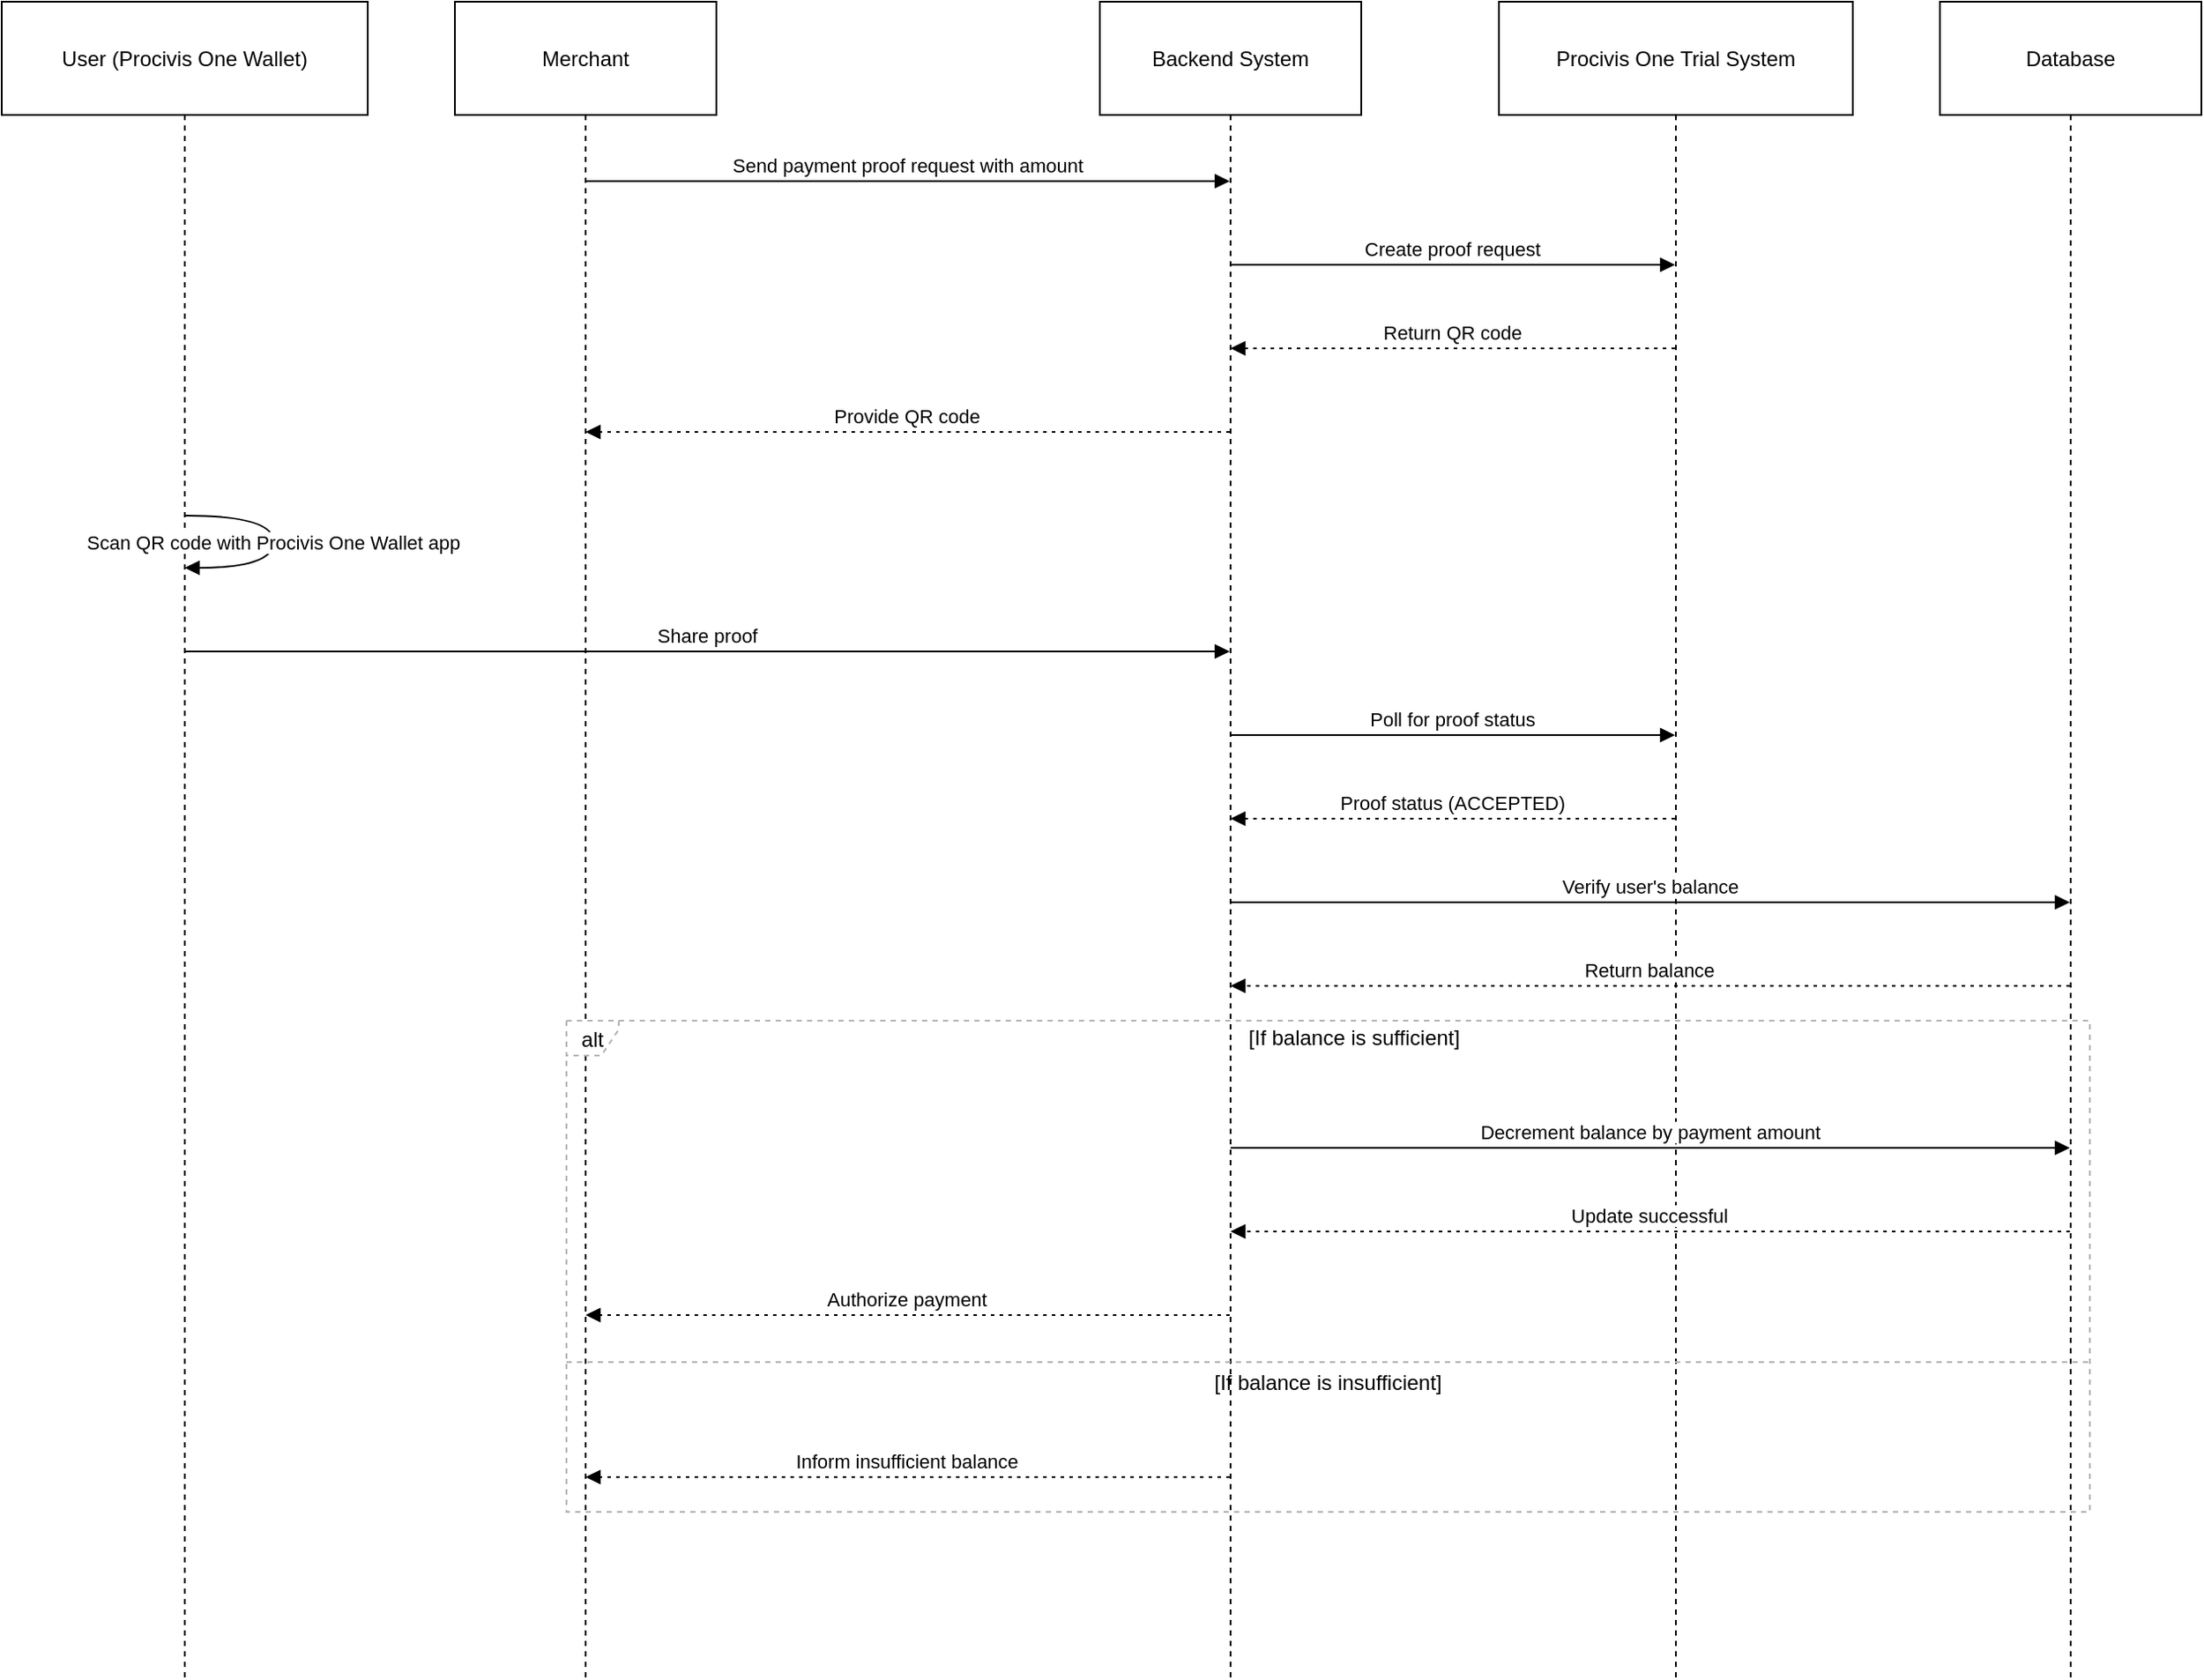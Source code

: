 <mxGraphModel><root><mxCell id="0"/><mxCell id="1" parent="0"/><mxCell id="2" value="User (Procivis One Wallet)" style="shape=umlLifeline;perimeter=lifelinePerimeter;whiteSpace=wrap;container=1;dropTarget=0;collapsible=0;recursiveResize=0;outlineConnect=0;portConstraint=eastwest;newEdgeStyle={&quot;edgeStyle&quot;:&quot;elbowEdgeStyle&quot;,&quot;elbow&quot;:&quot;vertical&quot;,&quot;curved&quot;:0,&quot;rounded&quot;:0};size=65;" vertex="1" parent="1"><mxGeometry width="210" height="962" as="geometry"/></mxCell><mxCell id="3" value="Merchant" style="shape=umlLifeline;perimeter=lifelinePerimeter;whiteSpace=wrap;container=1;dropTarget=0;collapsible=0;recursiveResize=0;outlineConnect=0;portConstraint=eastwest;newEdgeStyle={&quot;edgeStyle&quot;:&quot;elbowEdgeStyle&quot;,&quot;elbow&quot;:&quot;vertical&quot;,&quot;curved&quot;:0,&quot;rounded&quot;:0};size=65;" vertex="1" parent="1"><mxGeometry x="260" width="150" height="962" as="geometry"/></mxCell><mxCell id="4" value="Backend System" style="shape=umlLifeline;perimeter=lifelinePerimeter;whiteSpace=wrap;container=1;dropTarget=0;collapsible=0;recursiveResize=0;outlineConnect=0;portConstraint=eastwest;newEdgeStyle={&quot;edgeStyle&quot;:&quot;elbowEdgeStyle&quot;,&quot;elbow&quot;:&quot;vertical&quot;,&quot;curved&quot;:0,&quot;rounded&quot;:0};size=65;" vertex="1" parent="1"><mxGeometry x="630" width="150" height="962" as="geometry"/></mxCell><mxCell id="5" value="Procivis One Trial System" style="shape=umlLifeline;perimeter=lifelinePerimeter;whiteSpace=wrap;container=1;dropTarget=0;collapsible=0;recursiveResize=0;outlineConnect=0;portConstraint=eastwest;newEdgeStyle={&quot;edgeStyle&quot;:&quot;elbowEdgeStyle&quot;,&quot;elbow&quot;:&quot;vertical&quot;,&quot;curved&quot;:0,&quot;rounded&quot;:0};size=65;" vertex="1" parent="1"><mxGeometry x="859" width="203" height="962" as="geometry"/></mxCell><mxCell id="6" value="Database" style="shape=umlLifeline;perimeter=lifelinePerimeter;whiteSpace=wrap;container=1;dropTarget=0;collapsible=0;recursiveResize=0;outlineConnect=0;portConstraint=eastwest;newEdgeStyle={&quot;edgeStyle&quot;:&quot;elbowEdgeStyle&quot;,&quot;elbow&quot;:&quot;vertical&quot;,&quot;curved&quot;:0,&quot;rounded&quot;:0};size=65;" vertex="1" parent="1"><mxGeometry x="1112" width="150" height="962" as="geometry"/></mxCell><mxCell id="7" value="alt" style="shape=umlFrame;dashed=1;pointerEvents=0;dropTarget=0;strokeColor=#B3B3B3;height=20;width=30" vertex="1" parent="1"><mxGeometry x="324" y="585" width="874" height="282" as="geometry"/></mxCell><mxCell id="8" value="[If balance is sufficient]" style="text;strokeColor=none;fillColor=none;align=center;verticalAlign=middle;whiteSpace=wrap;" vertex="1" parent="7"><mxGeometry x="30" width="844" height="20" as="geometry"/></mxCell><mxCell id="9" value="[If balance is insufficient]" style="shape=line;dashed=1;whiteSpace=wrap;verticalAlign=top;labelPosition=center;verticalLabelPosition=middle;align=center;strokeColor=#B3B3B3;" vertex="1" parent="7"><mxGeometry y="194" width="874" height="4" as="geometry"/></mxCell><mxCell id="10" value="Send payment proof request with amount" style="verticalAlign=bottom;edgeStyle=elbowEdgeStyle;elbow=vertical;curved=0;rounded=0;endArrow=block;" edge="1" parent="1" source="3" target="4"><mxGeometry relative="1" as="geometry"><Array as="points"><mxPoint x="529" y="103"/></Array></mxGeometry></mxCell><mxCell id="11" value="Create proof request" style="verticalAlign=bottom;edgeStyle=elbowEdgeStyle;elbow=vertical;curved=0;rounded=0;endArrow=block;" edge="1" parent="1" source="4" target="5"><mxGeometry relative="1" as="geometry"><Array as="points"><mxPoint x="841" y="151"/></Array></mxGeometry></mxCell><mxCell id="12" value="Return QR code" style="verticalAlign=bottom;edgeStyle=elbowEdgeStyle;elbow=vertical;curved=0;rounded=0;dashed=1;dashPattern=2 3;endArrow=block;" edge="1" parent="1" source="5" target="4"><mxGeometry relative="1" as="geometry"><Array as="points"><mxPoint x="844" y="199"/></Array></mxGeometry></mxCell><mxCell id="13" value="Provide QR code" style="verticalAlign=bottom;edgeStyle=elbowEdgeStyle;elbow=vertical;curved=0;rounded=0;dashed=1;dashPattern=2 3;endArrow=block;" edge="1" parent="1" source="4" target="3"><mxGeometry relative="1" as="geometry"><Array as="points"><mxPoint x="532" y="247"/></Array></mxGeometry></mxCell><mxCell id="14" value="Scan QR code with Procivis One Wallet app" style="curved=1;endArrow=block;" edge="1" parent="1" source="2" target="2"><mxGeometry relative="1" as="geometry"><Array as="points"><mxPoint x="156" y="295"/><mxPoint x="156" y="325"/></Array></mxGeometry></mxCell><mxCell id="15" value="Share proof" style="verticalAlign=bottom;edgeStyle=elbowEdgeStyle;elbow=vertical;curved=0;rounded=0;endArrow=block;" edge="1" parent="1" source="2" target="4"><mxGeometry relative="1" as="geometry"><Array as="points"><mxPoint x="414" y="373"/></Array></mxGeometry></mxCell><mxCell id="16" value="Poll for proof status" style="verticalAlign=bottom;edgeStyle=elbowEdgeStyle;elbow=vertical;curved=0;rounded=0;endArrow=block;" edge="1" parent="1" source="4" target="5"><mxGeometry relative="1" as="geometry"><Array as="points"><mxPoint x="841" y="421"/></Array></mxGeometry></mxCell><mxCell id="17" value="Proof status (ACCEPTED)" style="verticalAlign=bottom;edgeStyle=elbowEdgeStyle;elbow=vertical;curved=0;rounded=0;dashed=1;dashPattern=2 3;endArrow=block;" edge="1" parent="1" source="5" target="4"><mxGeometry relative="1" as="geometry"><Array as="points"><mxPoint x="844" y="469"/></Array></mxGeometry></mxCell><mxCell id="18" value="Verify user's balance" style="verticalAlign=bottom;edgeStyle=elbowEdgeStyle;elbow=vertical;curved=0;rounded=0;endArrow=block;" edge="1" parent="1" source="4" target="6"><mxGeometry relative="1" as="geometry"><Array as="points"><mxPoint x="954" y="517"/></Array></mxGeometry></mxCell><mxCell id="19" value="Return balance" style="verticalAlign=bottom;edgeStyle=elbowEdgeStyle;elbow=vertical;curved=0;rounded=0;dashed=1;dashPattern=2 3;endArrow=block;" edge="1" parent="1" source="6" target="4"><mxGeometry relative="1" as="geometry"><Array as="points"><mxPoint x="957" y="565"/></Array></mxGeometry></mxCell><mxCell id="20" value="Decrement balance by payment amount" style="verticalAlign=bottom;edgeStyle=elbowEdgeStyle;elbow=vertical;curved=0;rounded=0;endArrow=block;" edge="1" parent="1" source="4" target="6"><mxGeometry relative="1" as="geometry"><Array as="points"><mxPoint x="954" y="658"/></Array></mxGeometry></mxCell><mxCell id="21" value="Update successful" style="verticalAlign=bottom;edgeStyle=elbowEdgeStyle;elbow=vertical;curved=0;rounded=0;dashed=1;dashPattern=2 3;endArrow=block;" edge="1" parent="1" source="6" target="4"><mxGeometry relative="1" as="geometry"><Array as="points"><mxPoint x="957" y="706"/></Array></mxGeometry></mxCell><mxCell id="22" value="Authorize payment" style="verticalAlign=bottom;edgeStyle=elbowEdgeStyle;elbow=vertical;curved=0;rounded=0;dashed=1;dashPattern=2 3;endArrow=block;" edge="1" parent="1" source="4" target="3"><mxGeometry relative="1" as="geometry"><Array as="points"><mxPoint x="532" y="754"/></Array></mxGeometry></mxCell><mxCell id="23" value="Inform insufficient balance" style="verticalAlign=bottom;edgeStyle=elbowEdgeStyle;elbow=vertical;curved=0;rounded=0;dashed=1;dashPattern=2 3;endArrow=block;" edge="1" parent="1" source="4" target="3"><mxGeometry relative="1" as="geometry"><Array as="points"><mxPoint x="532" y="847"/></Array></mxGeometry></mxCell></root></mxGraphModel>